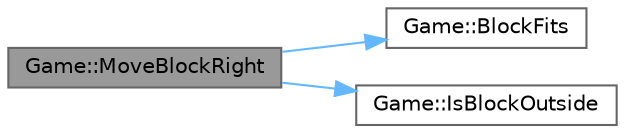 digraph "Game::MoveBlockRight"
{
 // INTERACTIVE_SVG=YES
 // LATEX_PDF_SIZE
  bgcolor="transparent";
  edge [fontname=Helvetica,fontsize=10,labelfontname=Helvetica,labelfontsize=10];
  node [fontname=Helvetica,fontsize=10,shape=box,height=0.2,width=0.4];
  rankdir="LR";
  Node1 [id="Node000001",label="Game::MoveBlockRight",height=0.2,width=0.4,color="gray40", fillcolor="grey60", style="filled", fontcolor="black",tooltip="Di chuyển khối sang phải nếu hợp lệ."];
  Node1 -> Node2 [id="edge1_Node000001_Node000002",color="steelblue1",style="solid",tooltip=" "];
  Node2 [id="Node000002",label="Game::BlockFits",height=0.2,width=0.4,color="grey40", fillcolor="white", style="filled",URL="$class_game.html#aa29a7f6f5c14bebe5298bf1f336c3b9d",tooltip="Kiểm tra khối có vừa vặn trong lưới không."];
  Node1 -> Node3 [id="edge2_Node000001_Node000003",color="steelblue1",style="solid",tooltip=" "];
  Node3 [id="Node000003",label="Game::IsBlockOutside",height=0.2,width=0.4,color="grey40", fillcolor="white", style="filled",URL="$class_game.html#accb7007d6dfe37ad695f88edac551ca3",tooltip="Kiểm tra xem khối hiện tại có nằm ngoài lưới không."];
}
